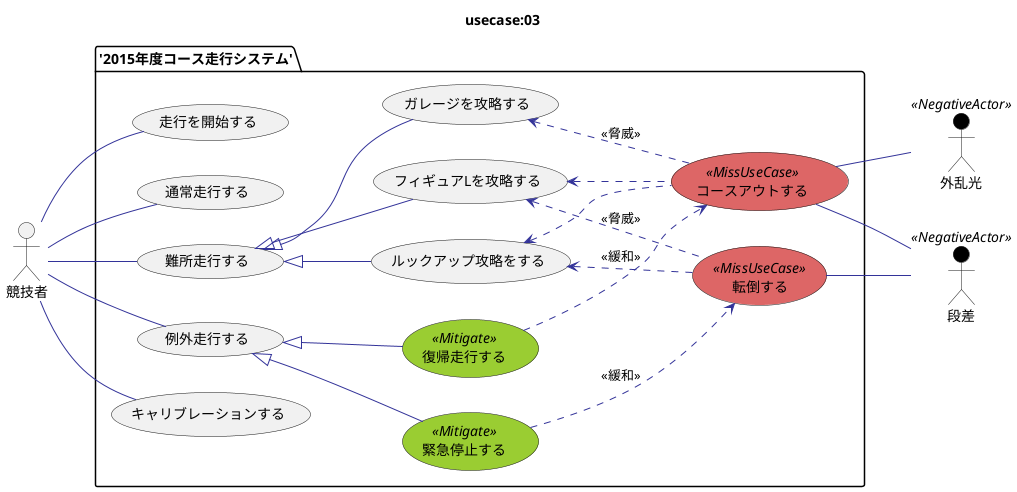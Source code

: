 @startuml usecase.png

title usecase:03 

actor 競技者 as user

left to right direction

skinparam usecase {
  BackgroundColor<<MissUseCase>> #DD6666
  BackgroundColor<<Mitigate>> YellowGreen
  ArrowColor #333399
}

skinparam actor {
  BackgroundColor<<NegativeActor>> Black
}

actor 外乱光 as noise <<NegativeActor>>
actor 段差   as ramp  <<NegativeActor>>

package '2015年度コース走行システム' {

  usecase 走行を開始する          as defalut

  usecase 通常走行する            as normal
  usecase 難所走行する            as different
  usecase 例外走行する            as exception

  'usecase 黒線追跡する            as line
  usecase ガレージを攻略する      as grage
  usecase ルックアップ攻略をする  as lookup
  usecase フィギュアLを攻略する   as figureL

  usecase 復帰走行する            as return    <<Mitigate>>
  usecase 緊急停止する            as stop      <<Mitigate>>

  usecase コースアウトする        as courseout <<MissUseCase>>
  usecase 転倒する                as falling   <<MissUseCase>>

  'usecase 環境情報を取得する      as getenv

  'usecase 電灯の配置を取得する    as getlight
  usecase キャリブレーションする  as calb

  user -- defalut
  user -- normal
  user -- exception
  user -- different
  user -- calb

  'defalut ..> normal    : <<include>>
  'defalut ..> different : <<include>>
  'defalut ..> exception : <<include>>

  grage   <.. courseout : <<脅威>>
  figureL <.. courseout
  lookup  <.. courseout

  figureL <.. falling : <<脅威>>
  lookup  <.. falling

  different <|-- grage
  different <|-- lookup
  different <|-- figureL

  exception <|-- return
  exception <|-- stop

  courseout -- noise
  courseout -- ramp
  falling   -- ramp

  stop   ..>  falling   : <<緩和>>
  return ..>  courseout : <<緩和>>

}

@enduml
